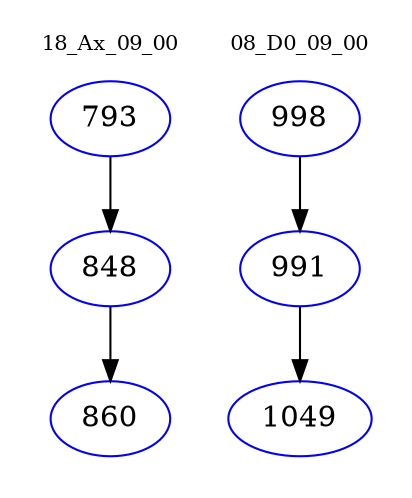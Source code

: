 digraph{
subgraph cluster_0 {
color = white
label = "18_Ax_09_00";
fontsize=10;
T0_793 [label="793", color="blue"]
T0_793 -> T0_848 [color="black"]
T0_848 [label="848", color="blue"]
T0_848 -> T0_860 [color="black"]
T0_860 [label="860", color="blue"]
}
subgraph cluster_1 {
color = white
label = "08_D0_09_00";
fontsize=10;
T1_998 [label="998", color="blue"]
T1_998 -> T1_991 [color="black"]
T1_991 [label="991", color="blue"]
T1_991 -> T1_1049 [color="black"]
T1_1049 [label="1049", color="blue"]
}
}
